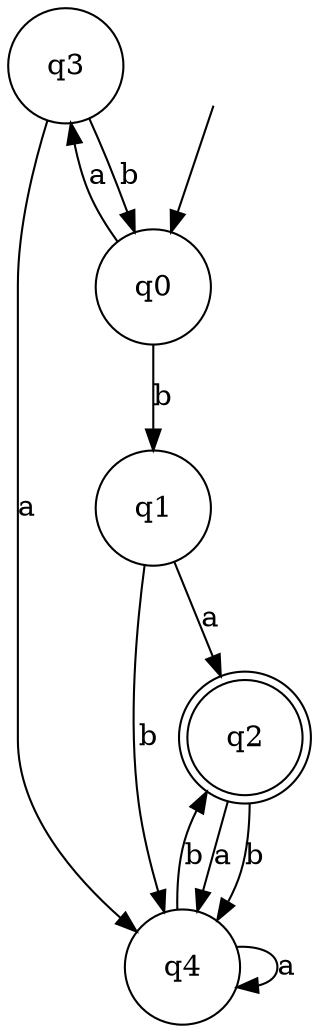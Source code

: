 digraph Automaton {

q3 [shape = circle, label=<<TABLE BORDER="0" CELLBORDER="0" CELLSPACING="0"><TR><TD>q3</TD></TR></TABLE>>];

q2 [shape = doublecircle, label=<<TABLE BORDER="0" CELLBORDER="0" CELLSPACING="0"><TR><TD>q2</TD></TR></TABLE>>];

q0 [shape = circle, label=<<TABLE BORDER="0" CELLBORDER="0" CELLSPACING="0"><TR><TD>q0</TD></TR></TABLE>>];

q1 [shape = circle, label=<<TABLE BORDER="0" CELLBORDER="0" CELLSPACING="0"><TR><TD>q1</TD></TR></TABLE>>];

_nil [style = invis, label=<<TABLE BORDER="0" CELLBORDER="" CELLSPACING="0"><TR><TD>_nil</TD></TR></TABLE>>];

q4 [shape = circle, label=<<TABLE BORDER="0" CELLBORDER="0" CELLSPACING="0"><TR><TD>q4</TD></TR></TABLE>>];

q4->q2 [label="b"];

q3->q4 [label="a"];

q4->q4 [label="a"];

q3->q0 [label="b"];

_nil -> q0 [];

q1->q2 [label="a"];

q2->q4 [label="a"];

q2->q4 [label="b"];

q0->q1 [label="b"];

q0->q3 [label="a"];

q1->q4 [label="b"];

}
